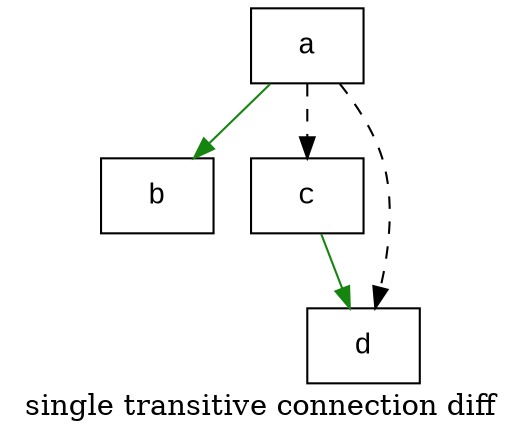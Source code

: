 digraph D {
    label="single transitive connection diff";
    
    node1 [fontname="Courier New",shape="rectangle",label="a"]
    
    node2 [fontname="Courier New",shape="rectangle",label="b"]
    
    node3 [fontname="Courier New",shape="rectangle",label="c"]
    
    node4 [fontname="Courier New",shape="rectangle",label="d"]
    
    node1 -> node2 [color="#158510",]
    node1 -> node3 [style="dashed",]
    node1 -> node4 [style="dashed",]
    node3 -> node4 [color="#158510",]
}
